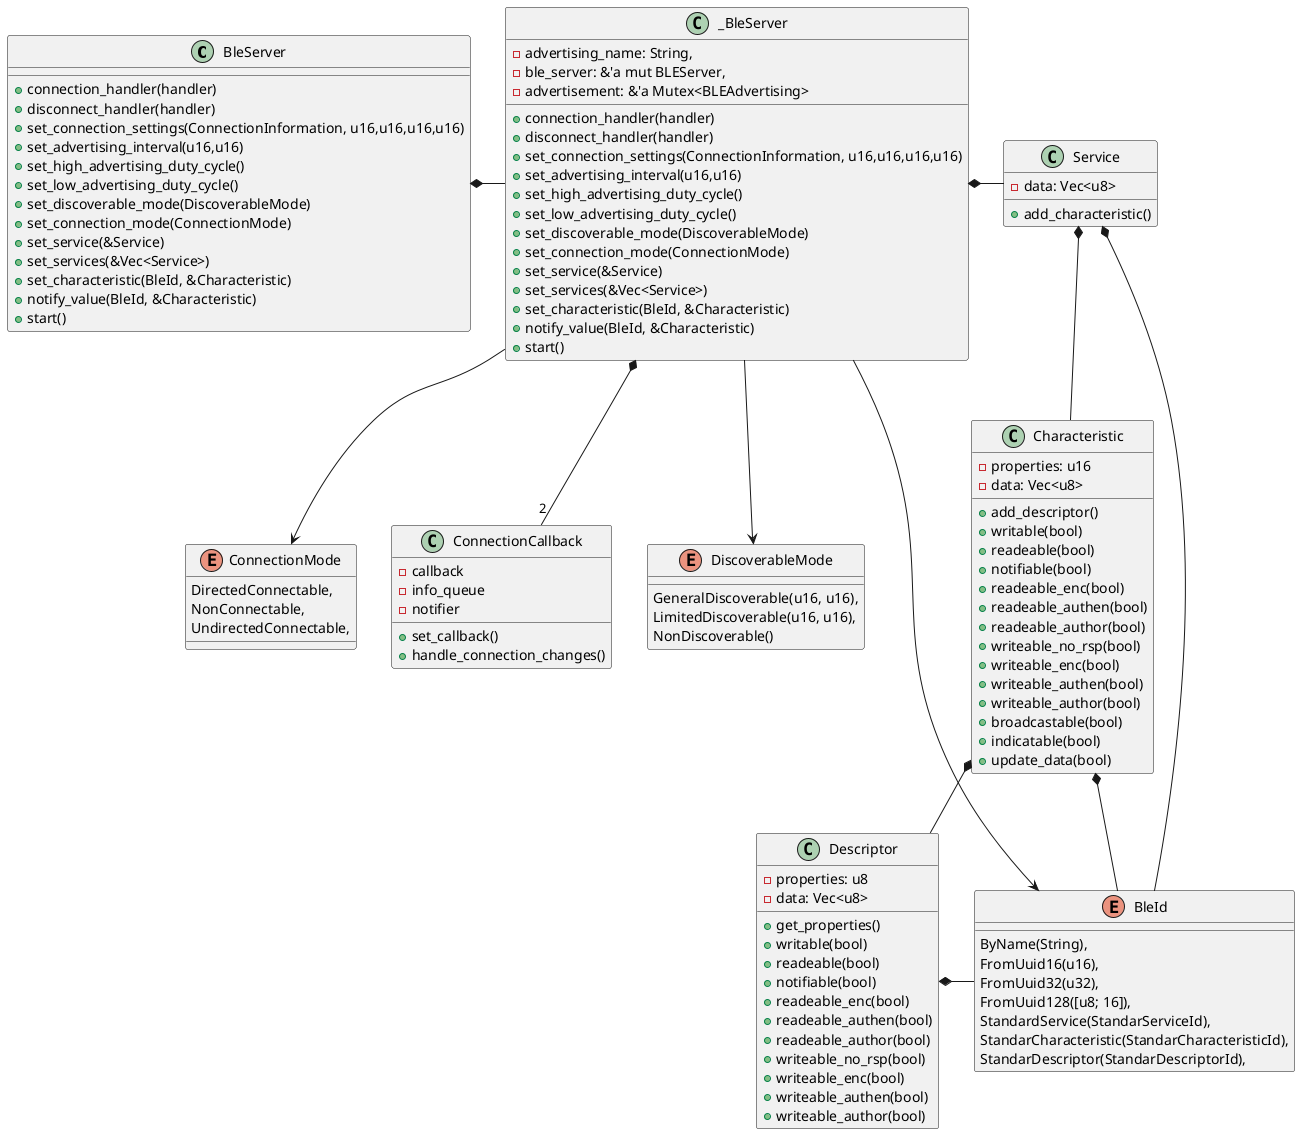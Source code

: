 @startuml Ble Server


class BleServer{
    + connection_handler(handler)
    + disconnect_handler(handler)
    + set_connection_settings(ConnectionInformation, u16,u16,u16,u16)
    + set_advertising_interval(u16,u16)
    + set_high_advertising_duty_cycle()
    + set_low_advertising_duty_cycle()
    + set_discoverable_mode(DiscoverableMode)
    + set_connection_mode(ConnectionMode)
    + set_service(&Service)
    + set_services(&Vec<Service>)
    + set_characteristic(BleId, &Characteristic)
    + notify_value(BleId, &Characteristic)
    + start()
}

class _BleServer{
    - advertising_name: String,
    - ble_server: &'a mut BLEServer,
    - advertisement: &'a Mutex<BLEAdvertising>
    + connection_handler(handler)
    + disconnect_handler(handler)
    + set_connection_settings(ConnectionInformation, u16,u16,u16,u16)
    + set_advertising_interval(u16,u16)
    + set_high_advertising_duty_cycle()
    + set_low_advertising_duty_cycle()
    + set_discoverable_mode(DiscoverableMode)
    + set_connection_mode(ConnectionMode)
    + set_service(&Service)
    + set_services(&Vec<Service>)
    + set_characteristic(BleId, &Characteristic)
    + notify_value(BleId, &Characteristic)
    + start()
}

class ConnectionCallback{
    -callback
    -info_queue
    -notifier
    +set_callback()
    +handle_connection_changes()
}

class Service {
    - data: Vec<u8>
    + add_characteristic()
    
} 

class Characteristic{
    - properties: u16
    - data: Vec<u8>
    + add_descriptor()
    + writable(bool)
    + readeable(bool)
    + notifiable(bool)
    + readeable_enc(bool)
    + readeable_authen(bool)
    + readeable_author(bool)
    + writeable_no_rsp(bool)
    + writeable_enc(bool)
    + writeable_authen(bool)
    + writeable_author(bool)
    + broadcastable(bool)
    + indicatable(bool)
    + update_data(bool)
}

class Descriptor{
    - properties: u8
    - data: Vec<u8>
    + get_properties()
    + writable(bool)
    + readeable(bool)
    + notifiable(bool)
    + readeable_enc(bool)
    + readeable_authen(bool)
    + readeable_author(bool)
    + writeable_no_rsp(bool)
    + writeable_enc(bool)
    + writeable_authen(bool)
    + writeable_author(bool)
}

enum DiscoverableMode {
    GeneralDiscoverable(u16, u16),
    LimitedDiscoverable(u16, u16), 
    NonDiscoverable()
}

enum ConnectionMode {
    DirectedConnectable,
    NonConnectable,
    UndirectedConnectable,
}

enum BleId {
    ByName(String),
    FromUuid16(u16),
    FromUuid32(u32),
    FromUuid128([u8; 16]),
    StandardService(StandarServiceId),
    StandarCharacteristic(StandarCharacteristicId),
    StandarDescriptor(StandarDescriptorId),
}

BleServer *-right- _BleServer
_BleServer *- Service
_BleServer *-- "2" ConnectionCallback
Service *-- Characteristic
Characteristic  *-- Descriptor
_BleServer --> DiscoverableMode
_BleServer --> ConnectionMode
_BleServer -> BleId
Service *- BleId
Characteristic *- BleId
Descriptor *- BleId


@enduml